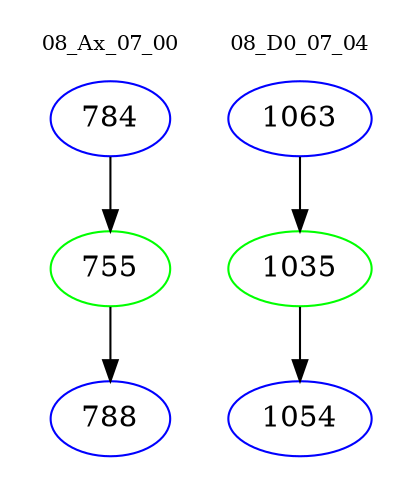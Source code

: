 digraph{
subgraph cluster_0 {
color = white
label = "08_Ax_07_00";
fontsize=10;
T0_784 [label="784", color="blue"]
T0_784 -> T0_755 [color="black"]
T0_755 [label="755", color="green"]
T0_755 -> T0_788 [color="black"]
T0_788 [label="788", color="blue"]
}
subgraph cluster_1 {
color = white
label = "08_D0_07_04";
fontsize=10;
T1_1063 [label="1063", color="blue"]
T1_1063 -> T1_1035 [color="black"]
T1_1035 [label="1035", color="green"]
T1_1035 -> T1_1054 [color="black"]
T1_1054 [label="1054", color="blue"]
}
}
